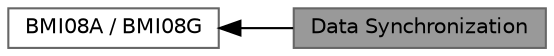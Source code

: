 digraph "Data Synchronization"
{
 // LATEX_PDF_SIZE
  bgcolor="transparent";
  edge [fontname=Helvetica,fontsize=10,labelfontname=Helvetica,labelfontsize=10];
  node [fontname=Helvetica,fontsize=10,shape=box,height=0.2,width=0.4];
  rankdir=LR;
  Node1 [id="Node000001",label="Data Synchronization",height=0.2,width=0.4,color="gray40", fillcolor="grey60", style="filled", fontcolor="black",tooltip="Enable / Disable data synchronization."];
  Node2 [id="Node000002",label="BMI08A / BMI08G",height=0.2,width=0.4,color="grey40", fillcolor="white", style="filled",URL="$group__bmi08ag.html",tooltip=" "];
  Node2->Node1 [shape=plaintext, dir="back", style="solid"];
}
